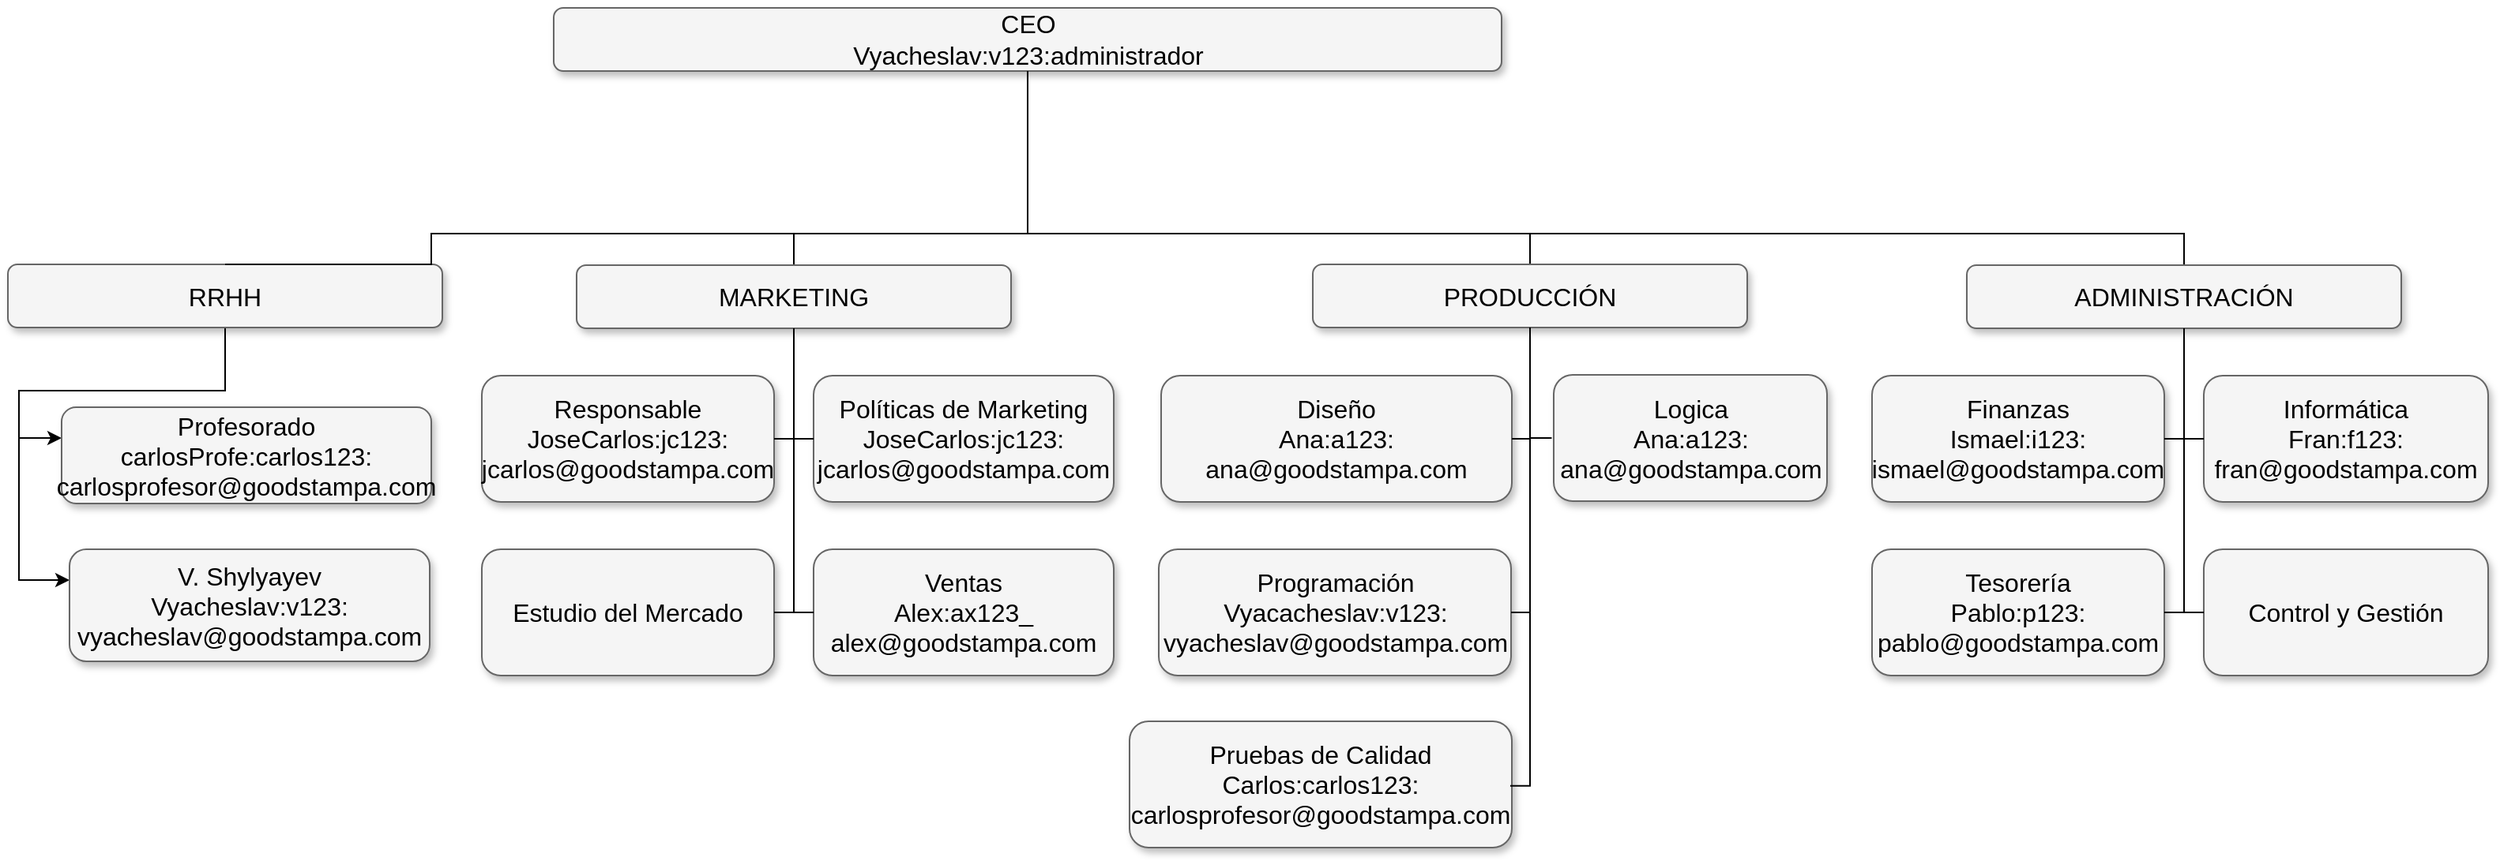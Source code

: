 <mxfile version="12.2.6" pages="1"><diagram name="Page-1" id="97916047-d0de-89f5-080d-49f4d83e522f"><mxGraphModel dx="1677" dy="797" grid="1" gridSize="10" guides="1" tooltips="1" connect="1" arrows="1" fold="1" page="1" pageScale="1.5" pageWidth="1169" pageHeight="827" background="#ffffff" math="0" shadow="0"><root><mxCell id="0"/><mxCell id="1" parent="0"/><mxCell id="TiAMKSliTYbPWAAz6JeO-139" style="edgeStyle=elbowEdgeStyle;rounded=0;jumpSize=1;orthogonalLoop=1;jettySize=auto;elbow=vertical;html=1;exitX=0.5;exitY=1;exitDx=0;exitDy=0;entryX=0.5;entryY=0;entryDx=0;entryDy=0;strokeColor=#000000;fillColor=#FFF;fontSize=12;fontColor=#000000;endArrow=none;endFill=0;" parent="1" source="TiAMKSliTYbPWAAz6JeO-102" target="TiAMKSliTYbPWAAz6JeO-103" edge="1"><mxGeometry relative="1" as="geometry"><Array as="points"><mxPoint x="1570" y="490"/></Array></mxGeometry></mxCell><mxCell id="TiAMKSliTYbPWAAz6JeO-102" value="CEO&lt;br&gt;Vyacheslav:v123:administrador" style="whiteSpace=wrap;html=1;rounded=1;shadow=1;strokeWidth=1;fontSize=16;align=center;fillColor=#f5f5f5;strokeColor=#666666;" parent="1" vertex="1"><mxGeometry x="1295.5" y="347" width="600" height="40" as="geometry"/></mxCell><mxCell id="TiAMKSliTYbPWAAz6JeO-103" value="MARKETING" style="whiteSpace=wrap;html=1;rounded=1;shadow=1;strokeWidth=1;fontSize=16;align=center;fillColor=#f5f5f5;strokeColor=#666666;" parent="1" vertex="1"><mxGeometry x="1310" y="510" width="275" height="40" as="geometry"/></mxCell><mxCell id="TiAMKSliTYbPWAAz6JeO-104" value="" style="edgeStyle=orthogonalEdgeStyle;rounded=0;orthogonalLoop=1;jettySize=auto;html=1;exitX=0.5;exitY=1;exitDx=0;exitDy=0;" parent="1" source="TiAMKSliTYbPWAAz6JeO-105" target="TiAMKSliTYbPWAAz6JeO-107" edge="1"><mxGeometry relative="1" as="geometry"><Array as="points"><mxPoint x="1087" y="589.5"/><mxPoint x="957" y="589.5"/><mxPoint x="957" y="619.5"/></Array></mxGeometry></mxCell><mxCell id="TiAMKSliTYbPWAAz6JeO-105" value="RRHH" style="whiteSpace=wrap;html=1;rounded=1;shadow=1;strokeWidth=1;fontSize=16;align=center;fillColor=#f5f5f5;strokeColor=#666666;" parent="1" vertex="1"><mxGeometry x="950" y="509.5" width="275" height="40" as="geometry"/></mxCell><mxCell id="TiAMKSliTYbPWAAz6JeO-106" value="" style="edgeStyle=orthogonalEdgeStyle;rounded=0;orthogonalLoop=1;jettySize=auto;html=1;" parent="1" target="TiAMKSliTYbPWAAz6JeO-108" edge="1"><mxGeometry relative="1" as="geometry"><mxPoint x="957" y="614.5" as="sourcePoint"/><Array as="points"><mxPoint x="957" y="709.5"/></Array></mxGeometry></mxCell><mxCell id="TiAMKSliTYbPWAAz6JeO-107" value="Profesorado&lt;br&gt;carlosProfe:carlos123:&lt;br&gt;carlosprofesor@goodstampa.com" style="whiteSpace=wrap;html=1;rounded=1;shadow=1;strokeWidth=1;fontSize=16;align=center;fillColor=#f5f5f5;strokeColor=#666666;" parent="1" vertex="1"><mxGeometry x="984" y="600" width="234" height="61" as="geometry"/></mxCell><mxCell id="TiAMKSliTYbPWAAz6JeO-108" value="V. Shylyayev&lt;br&gt;Vyacheslav:v123:&lt;br&gt;vyacheslav@goodstampa.com" style="whiteSpace=wrap;html=1;rounded=1;shadow=1;strokeWidth=1;fontSize=16;align=center;fillColor=#f5f5f5;strokeColor=#666666;" parent="1" vertex="1"><mxGeometry x="989" y="690" width="228" height="71" as="geometry"/></mxCell><mxCell id="TiAMKSliTYbPWAAz6JeO-150" style="edgeStyle=elbowEdgeStyle;rounded=0;jumpSize=1;orthogonalLoop=1;jettySize=auto;elbow=vertical;html=1;exitX=0.5;exitY=0;exitDx=0;exitDy=0;entryX=0.5;entryY=1;entryDx=0;entryDy=0;endArrow=none;endFill=0;strokeColor=#000000;fillColor=#FFF;fontSize=12;fontColor=#000000;" parent="1" source="TiAMKSliTYbPWAAz6JeO-109" target="TiAMKSliTYbPWAAz6JeO-102" edge="1"><mxGeometry relative="1" as="geometry"><Array as="points"><mxPoint x="1740" y="490"/></Array></mxGeometry></mxCell><mxCell id="TiAMKSliTYbPWAAz6JeO-109" value="PRODUCCIÓN" style="whiteSpace=wrap;html=1;rounded=1;shadow=1;strokeWidth=1;fontSize=16;align=center;fillColor=#f5f5f5;strokeColor=#666666;" parent="1" vertex="1"><mxGeometry x="1776" y="509.5" width="275" height="40" as="geometry"/></mxCell><mxCell id="TiAMKSliTYbPWAAz6JeO-147" style="edgeStyle=elbowEdgeStyle;rounded=0;jumpSize=1;orthogonalLoop=1;jettySize=auto;elbow=vertical;html=1;exitX=0.5;exitY=0;exitDx=0;exitDy=0;entryX=0.5;entryY=1;entryDx=0;entryDy=0;endArrow=none;endFill=0;strokeColor=#000000;fillColor=#FFF;fontSize=12;fontColor=#000000;" parent="1" source="TiAMKSliTYbPWAAz6JeO-110" target="TiAMKSliTYbPWAAz6JeO-102" edge="1"><mxGeometry relative="1" as="geometry"><Array as="points"><mxPoint x="1910" y="490"/></Array></mxGeometry></mxCell><mxCell id="TiAMKSliTYbPWAAz6JeO-110" value="ADMINISTRACIÓN" style="whiteSpace=wrap;html=1;rounded=1;shadow=1;strokeWidth=1;fontSize=16;align=center;fillColor=#f5f5f5;strokeColor=#666666;" parent="1" vertex="1"><mxGeometry x="2190" y="510" width="275" height="40" as="geometry"/></mxCell><mxCell id="TiAMKSliTYbPWAAz6JeO-111" value="Responsable&lt;br&gt;JoseCarlos:jc123:&lt;br&gt;jcarlos@goodstampa.com" style="whiteSpace=wrap;html=1;rounded=1;shadow=1;strokeWidth=1;fontSize=16;align=center;fillColor=#f5f5f5;strokeColor=#666666;" parent="1" vertex="1"><mxGeometry x="1250" y="580" width="185" height="80" as="geometry"/></mxCell><mxCell id="TiAMKSliTYbPWAAz6JeO-112" value="Políticas de Marketing&lt;br&gt;JoseCarlos:jc123:&lt;br&gt;jcarlos@goodstampa.com" style="whiteSpace=wrap;html=1;rounded=1;shadow=1;strokeWidth=1;fontSize=16;align=center;fillColor=#f5f5f5;strokeColor=#666666;" parent="1" vertex="1"><mxGeometry x="1460" y="580" width="190" height="80" as="geometry"/></mxCell><mxCell id="TiAMKSliTYbPWAAz6JeO-113" value="Diseño&lt;br&gt;Ana:a123:&lt;br&gt;ana@goodstampa.com" style="whiteSpace=wrap;html=1;rounded=1;shadow=1;strokeWidth=1;fontSize=16;align=center;fillColor=#f5f5f5;strokeColor=#666666;" parent="1" vertex="1"><mxGeometry x="1680" y="580" width="222" height="80" as="geometry"/></mxCell><mxCell id="TiAMKSliTYbPWAAz6JeO-115" value="Finanzas&lt;br&gt;Ismael:i123:&lt;br&gt;ismael@goodstampa.com" style="whiteSpace=wrap;html=1;rounded=1;shadow=1;strokeWidth=1;fontSize=16;align=center;fillColor=#f5f5f5;strokeColor=#666666;" parent="1" vertex="1"><mxGeometry x="2130" y="580" width="185" height="80" as="geometry"/></mxCell><mxCell id="TiAMKSliTYbPWAAz6JeO-116" value="Informática&lt;br&gt;Fran:f123:&lt;br&gt;fran@goodstampa.com" style="whiteSpace=wrap;html=1;rounded=1;shadow=1;strokeWidth=1;fontSize=16;align=center;fillColor=#f5f5f5;strokeColor=#666666;" parent="1" vertex="1"><mxGeometry x="2340" y="580" width="180" height="80" as="geometry"/></mxCell><mxCell id="TiAMKSliTYbPWAAz6JeO-117" value="Estudio del Mercado" style="whiteSpace=wrap;html=1;rounded=1;shadow=1;strokeWidth=1;fontSize=16;align=center;fillColor=#f5f5f5;strokeColor=#666666;" parent="1" vertex="1"><mxGeometry x="1250" y="690" width="185" height="80" as="geometry"/></mxCell><mxCell id="TiAMKSliTYbPWAAz6JeO-118" value="&lt;span&gt;Ventas&lt;br&gt;Alex:ax123_&lt;br&gt;alex@goodstampa.com&lt;br&gt;&lt;/span&gt;" style="whiteSpace=wrap;html=1;rounded=1;shadow=1;strokeWidth=1;fontSize=16;align=center;fillColor=#f5f5f5;strokeColor=#666666;" parent="1" vertex="1"><mxGeometry x="1460" y="690" width="190" height="80" as="geometry"/></mxCell><mxCell id="TiAMKSliTYbPWAAz6JeO-119" value="Programación&lt;br&gt;Vyacacheslav:v123:&lt;br&gt;vyacheslav@goodstampa.com" style="whiteSpace=wrap;html=1;rounded=1;shadow=1;strokeWidth=1;fontSize=16;align=center;fillColor=#f5f5f5;strokeColor=#666666;" parent="1" vertex="1"><mxGeometry x="1678.5" y="690" width="223" height="80" as="geometry"/></mxCell><mxCell id="TiAMKSliTYbPWAAz6JeO-120" value="&lt;span&gt;Tesorería&lt;br&gt;Pablo:p123:&lt;br&gt;pablo@goodstampa.com&lt;br&gt;&lt;/span&gt;" style="whiteSpace=wrap;html=1;rounded=1;shadow=1;strokeWidth=1;fontSize=16;align=center;fillColor=#f5f5f5;strokeColor=#666666;" parent="1" vertex="1"><mxGeometry x="2130" y="690" width="185" height="80" as="geometry"/></mxCell><mxCell id="TiAMKSliTYbPWAAz6JeO-121" value="&lt;span&gt;Control y Gestión&lt;/span&gt;" style="whiteSpace=wrap;html=1;rounded=1;shadow=1;strokeWidth=1;fontSize=16;align=center;fillColor=#f5f5f5;strokeColor=#666666;" parent="1" vertex="1"><mxGeometry x="2340" y="690" width="180" height="80" as="geometry"/></mxCell><mxCell id="TiAMKSliTYbPWAAz6JeO-122" value="Pruebas de Calidad&lt;br&gt;Carlos:carlos123:&lt;br&gt;carlosprofesor@goodstampa.com" style="whiteSpace=wrap;html=1;rounded=1;shadow=1;strokeWidth=1;fontSize=16;align=center;fillColor=#f5f5f5;strokeColor=#666666;" parent="1" vertex="1"><mxGeometry x="1660" y="799" width="242" height="80" as="geometry"/></mxCell><mxCell id="TiAMKSliTYbPWAAz6JeO-124" style="edgeStyle=orthogonalEdgeStyle;html=1;startSize=6;endFill=0;endSize=6;strokeWidth=1;fontSize=16;rounded=0;endArrow=none;exitX=0.5;exitY=1;exitDx=0;exitDy=0;entryX=0.5;entryY=0;entryDx=0;entryDy=0;" parent="1" source="TiAMKSliTYbPWAAz6JeO-102" target="TiAMKSliTYbPWAAz6JeO-105" edge="1"><mxGeometry relative="1" as="geometry"><Array as="points"><mxPoint x="1595" y="490"/><mxPoint x="1218" y="490"/></Array><mxPoint x="1595.324" y="476.471" as="sourcePoint"/></mxGeometry></mxCell><mxCell id="TiAMKSliTYbPWAAz6JeO-127" style="edgeStyle=orthogonalEdgeStyle;html=1;startSize=6;endFill=0;endSize=6;strokeWidth=1;fontSize=16;rounded=0;endArrow=none;entryX=1;entryY=0.5;" parent="1" source="TiAMKSliTYbPWAAz6JeO-103" target="TiAMKSliTYbPWAAz6JeO-111" edge="1"><mxGeometry relative="1" as="geometry"><Array as="points"><mxPoint x="1447" y="620"/></Array></mxGeometry></mxCell><mxCell id="TiAMKSliTYbPWAAz6JeO-128" style="edgeStyle=orthogonalEdgeStyle;html=1;startSize=6;endFill=0;endSize=6;strokeWidth=1;fontSize=16;rounded=0;endArrow=none;entryX=1;entryY=0.5;" parent="1" source="TiAMKSliTYbPWAAz6JeO-103" target="TiAMKSliTYbPWAAz6JeO-117" edge="1"><mxGeometry relative="1" as="geometry"><Array as="points"><mxPoint x="1448" y="730"/></Array></mxGeometry></mxCell><mxCell id="TiAMKSliTYbPWAAz6JeO-129" style="edgeStyle=orthogonalEdgeStyle;html=1;startSize=6;endFill=0;endSize=6;strokeWidth=1;fontSize=16;rounded=0;endArrow=none;entryX=0;entryY=0.5;" parent="1" source="TiAMKSliTYbPWAAz6JeO-103" target="TiAMKSliTYbPWAAz6JeO-112" edge="1"><mxGeometry relative="1" as="geometry"><Array as="points"><mxPoint x="1447" y="620"/></Array></mxGeometry></mxCell><mxCell id="TiAMKSliTYbPWAAz6JeO-130" style="edgeStyle=orthogonalEdgeStyle;html=1;startSize=6;endFill=0;endSize=6;strokeWidth=1;fontSize=16;rounded=0;endArrow=none;entryX=0;entryY=0.5;" parent="1" source="TiAMKSliTYbPWAAz6JeO-103" target="TiAMKSliTYbPWAAz6JeO-118" edge="1"><mxGeometry relative="1" as="geometry"><Array as="points"><mxPoint x="1447" y="730"/></Array></mxGeometry></mxCell><mxCell id="TiAMKSliTYbPWAAz6JeO-131" style="edgeStyle=orthogonalEdgeStyle;html=1;startSize=6;endFill=0;endSize=6;strokeWidth=1;fontSize=16;rounded=0;endArrow=none;entryX=1;entryY=0.5;" parent="1" source="TiAMKSliTYbPWAAz6JeO-109" target="TiAMKSliTYbPWAAz6JeO-113" edge="1"><mxGeometry relative="1" as="geometry"><Array as="points"><mxPoint x="1914" y="619.5"/></Array></mxGeometry></mxCell><mxCell id="TiAMKSliTYbPWAAz6JeO-132" style="edgeStyle=orthogonalEdgeStyle;html=1;startSize=6;endFill=0;endSize=6;strokeWidth=1;fontSize=16;rounded=0;endArrow=none;entryX=0;entryY=0.5;" parent="1" source="TiAMKSliTYbPWAAz6JeO-109" edge="1"><mxGeometry relative="1" as="geometry"><Array as="points"><mxPoint x="1914" y="619.5"/></Array><mxPoint x="1927.214" y="619.5" as="targetPoint"/></mxGeometry></mxCell><mxCell id="TiAMKSliTYbPWAAz6JeO-133" style="edgeStyle=orthogonalEdgeStyle;html=1;startSize=6;endFill=0;endSize=6;strokeWidth=1;fontSize=16;rounded=0;endArrow=none;entryX=1;entryY=0.5;" parent="1" source="TiAMKSliTYbPWAAz6JeO-109" target="TiAMKSliTYbPWAAz6JeO-119" edge="1"><mxGeometry relative="1" as="geometry"><Array as="points"><mxPoint x="1914" y="729.5"/></Array></mxGeometry></mxCell><mxCell id="TiAMKSliTYbPWAAz6JeO-134" style="edgeStyle=orthogonalEdgeStyle;html=1;startSize=6;endFill=0;endSize=6;strokeWidth=1;fontSize=16;rounded=0;endArrow=none;entryX=1;entryY=0.5;" parent="1" source="TiAMKSliTYbPWAAz6JeO-109" edge="1"><mxGeometry relative="1" as="geometry"><Array as="points"><mxPoint x="1914" y="839.5"/></Array><mxPoint x="1900.971" y="839.853" as="targetPoint"/></mxGeometry></mxCell><mxCell id="TiAMKSliTYbPWAAz6JeO-135" style="edgeStyle=orthogonalEdgeStyle;html=1;startSize=6;endFill=0;endSize=6;strokeWidth=1;fontSize=16;rounded=0;endArrow=none;entryX=1;entryY=0.5;" parent="1" source="TiAMKSliTYbPWAAz6JeO-110" target="TiAMKSliTYbPWAAz6JeO-115" edge="1"><mxGeometry relative="1" as="geometry"><Array as="points"><mxPoint x="2328" y="620"/></Array></mxGeometry></mxCell><mxCell id="TiAMKSliTYbPWAAz6JeO-136" style="edgeStyle=orthogonalEdgeStyle;html=1;startSize=6;endFill=0;endSize=6;strokeWidth=1;fontSize=16;rounded=0;endArrow=none;entryX=1;entryY=0.5;" parent="1" source="TiAMKSliTYbPWAAz6JeO-110" target="TiAMKSliTYbPWAAz6JeO-120" edge="1"><mxGeometry relative="1" as="geometry"><Array as="points"><mxPoint x="2328" y="730"/></Array></mxGeometry></mxCell><mxCell id="TiAMKSliTYbPWAAz6JeO-137" style="edgeStyle=orthogonalEdgeStyle;html=1;startSize=6;endFill=0;endSize=6;strokeWidth=1;fontSize=16;rounded=0;endArrow=none;entryX=0;entryY=0.5;" parent="1" source="TiAMKSliTYbPWAAz6JeO-110" target="TiAMKSliTYbPWAAz6JeO-116" edge="1"><mxGeometry relative="1" as="geometry"><Array as="points"><mxPoint x="2328" y="620"/></Array></mxGeometry></mxCell><mxCell id="TiAMKSliTYbPWAAz6JeO-138" style="edgeStyle=orthogonalEdgeStyle;html=1;startSize=6;endFill=0;endSize=6;strokeWidth=1;fontSize=16;rounded=0;endArrow=none;entryX=0;entryY=0.5;" parent="1" source="TiAMKSliTYbPWAAz6JeO-110" target="TiAMKSliTYbPWAAz6JeO-121" edge="1"><mxGeometry relative="1" as="geometry"><Array as="points"><mxPoint x="2328" y="730"/></Array></mxGeometry></mxCell><mxCell id="TiAMKSliTYbPWAAz6JeO-143" value="Logica&lt;br&gt;Ana:a123:&lt;br&gt;ana@goodstampa.com" style="whiteSpace=wrap;html=1;rounded=1;shadow=1;strokeWidth=1;fontSize=16;align=center;fillColor=#f5f5f5;strokeColor=#666666;" parent="1" vertex="1"><mxGeometry x="1928.5" y="579.5" width="173" height="80" as="geometry"/></mxCell></root></mxGraphModel></diagram></mxfile>